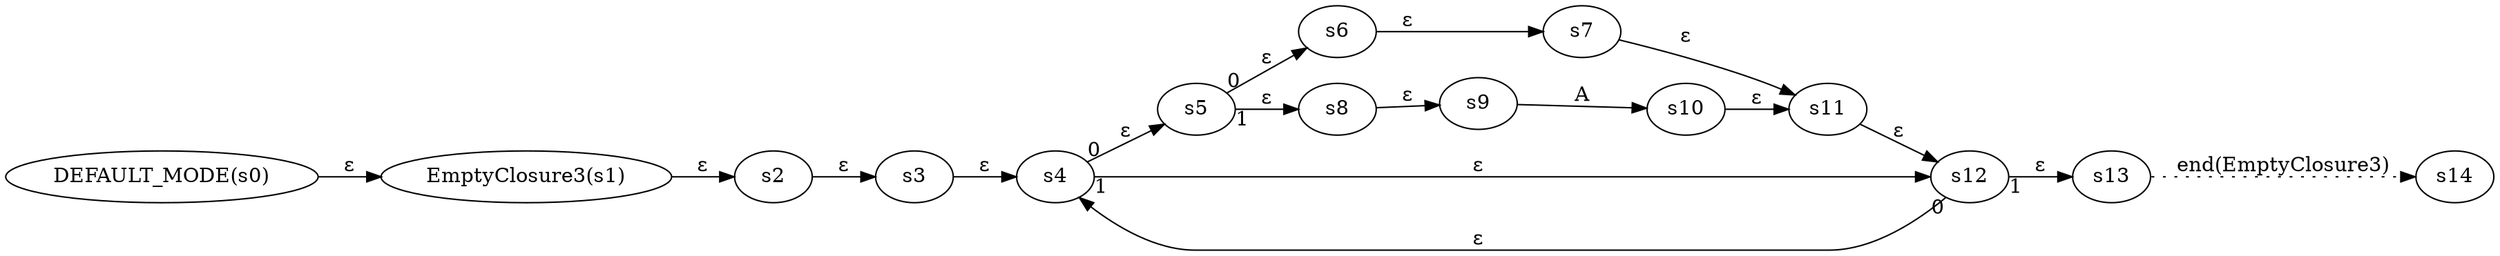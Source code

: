 digraph ATN {
  rankdir=LR;

  "DEFAULT_MODE(s0)" -> "EmptyClosure3(s1)" [label=ε]
  "EmptyClosure3(s1)" -> s2 [label=ε]
  s2 -> s3 [label=ε]
  s3 -> s4 [label=ε]
  s4 -> s5 [label=ε taillabel=0]
  s5 -> s6 [label=ε taillabel=0]
  s6 -> s7 [label=ε]
  s7 -> s11 [label=ε]
  s11 -> s12 [label=ε]
  s12 -> s4 [label=ε taillabel=0]
  s12 -> s13 [label=ε taillabel=1]
  s13 -> s14 [label="end(EmptyClosure3)" style=dotted]
  s5 -> s8 [label=ε taillabel=1]
  s8 -> s9 [label=ε]
  s9 -> s10 [label=A]
  s10 -> s11 [label=ε]
  s4 -> s12 [label=ε taillabel=1]
}